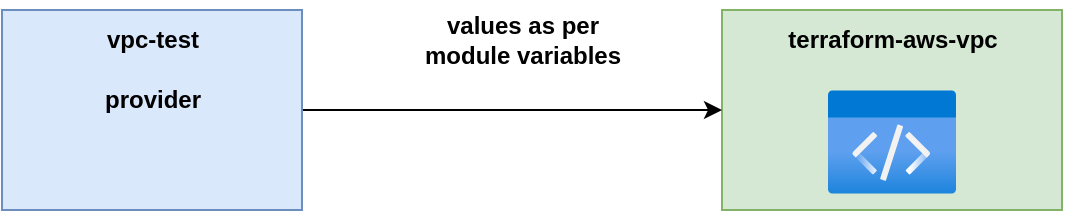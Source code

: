 <mxfile version="24.7.14">
  <diagram name="Page-1" id="vwVvwB6MJw4mS80bpFUi">
    <mxGraphModel dx="1050" dy="583" grid="1" gridSize="10" guides="1" tooltips="1" connect="1" arrows="1" fold="1" page="1" pageScale="1" pageWidth="850" pageHeight="1100" math="0" shadow="0">
      <root>
        <mxCell id="0" />
        <mxCell id="1" parent="0" />
        <mxCell id="cluTuejxcoWKLTqfI6Yy-1" value="" style="rounded=0;whiteSpace=wrap;html=1;fillColor=#d5e8d4;strokeColor=#82b366;" vertex="1" parent="1">
          <mxGeometry x="440" y="120" width="170" height="100" as="geometry" />
        </mxCell>
        <mxCell id="cluTuejxcoWKLTqfI6Yy-2" value="&lt;b&gt;terraform-aws-vpc&lt;/b&gt;" style="text;html=1;align=center;verticalAlign=middle;resizable=0;points=[];autosize=1;strokeColor=none;fillColor=none;" vertex="1" parent="1">
          <mxGeometry x="460" y="120" width="130" height="30" as="geometry" />
        </mxCell>
        <mxCell id="cluTuejxcoWKLTqfI6Yy-3" value="" style="image;aspect=fixed;html=1;points=[];align=center;fontSize=12;image=img/lib/azure2/general/Code.svg;" vertex="1" parent="1">
          <mxGeometry x="493" y="160" width="64" height="52" as="geometry" />
        </mxCell>
        <mxCell id="cluTuejxcoWKLTqfI6Yy-7" style="edgeStyle=orthogonalEdgeStyle;rounded=0;orthogonalLoop=1;jettySize=auto;html=1;entryX=0;entryY=0.5;entryDx=0;entryDy=0;" edge="1" parent="1" source="cluTuejxcoWKLTqfI6Yy-4" target="cluTuejxcoWKLTqfI6Yy-1">
          <mxGeometry relative="1" as="geometry" />
        </mxCell>
        <mxCell id="cluTuejxcoWKLTqfI6Yy-4" value="" style="rounded=0;whiteSpace=wrap;html=1;fillColor=#dae8fc;strokeColor=#6c8ebf;" vertex="1" parent="1">
          <mxGeometry x="80" y="120" width="150" height="100" as="geometry" />
        </mxCell>
        <mxCell id="cluTuejxcoWKLTqfI6Yy-5" value="&lt;b&gt;vpc-test&lt;/b&gt;" style="text;html=1;align=center;verticalAlign=middle;resizable=0;points=[];autosize=1;strokeColor=none;fillColor=none;" vertex="1" parent="1">
          <mxGeometry x="120" y="120" width="70" height="30" as="geometry" />
        </mxCell>
        <mxCell id="cluTuejxcoWKLTqfI6Yy-6" value="&lt;b&gt;provider&lt;/b&gt;" style="text;html=1;align=center;verticalAlign=middle;resizable=0;points=[];autosize=1;strokeColor=none;fillColor=none;" vertex="1" parent="1">
          <mxGeometry x="120" y="150" width="70" height="30" as="geometry" />
        </mxCell>
        <mxCell id="cluTuejxcoWKLTqfI6Yy-8" value="&lt;b&gt;values as per &lt;br&gt;module variables&lt;/b&gt;" style="text;html=1;align=center;verticalAlign=middle;resizable=0;points=[];autosize=1;strokeColor=none;fillColor=none;" vertex="1" parent="1">
          <mxGeometry x="280" y="115" width="120" height="40" as="geometry" />
        </mxCell>
      </root>
    </mxGraphModel>
  </diagram>
</mxfile>
